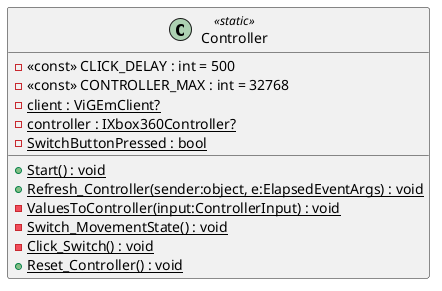 @startuml
class Controller <<static>> {
    - <<const>> CLICK_DELAY : int = 500
    - <<const>> CONTROLLER_MAX : int = 32768
    - {static} client : ViGEmClient?
    - {static} controller : IXbox360Controller?
    - {static} SwitchButtonPressed : bool
    + {static} Start() : void
    + {static} Refresh_Controller(sender:object, e:ElapsedEventArgs) : void
    - {static} ValuesToController(input:ControllerInput) : void
    - {static} Switch_MovementState() : void
    - {static} Click_Switch() : void
    + {static} Reset_Controller() : void
}
@enduml
